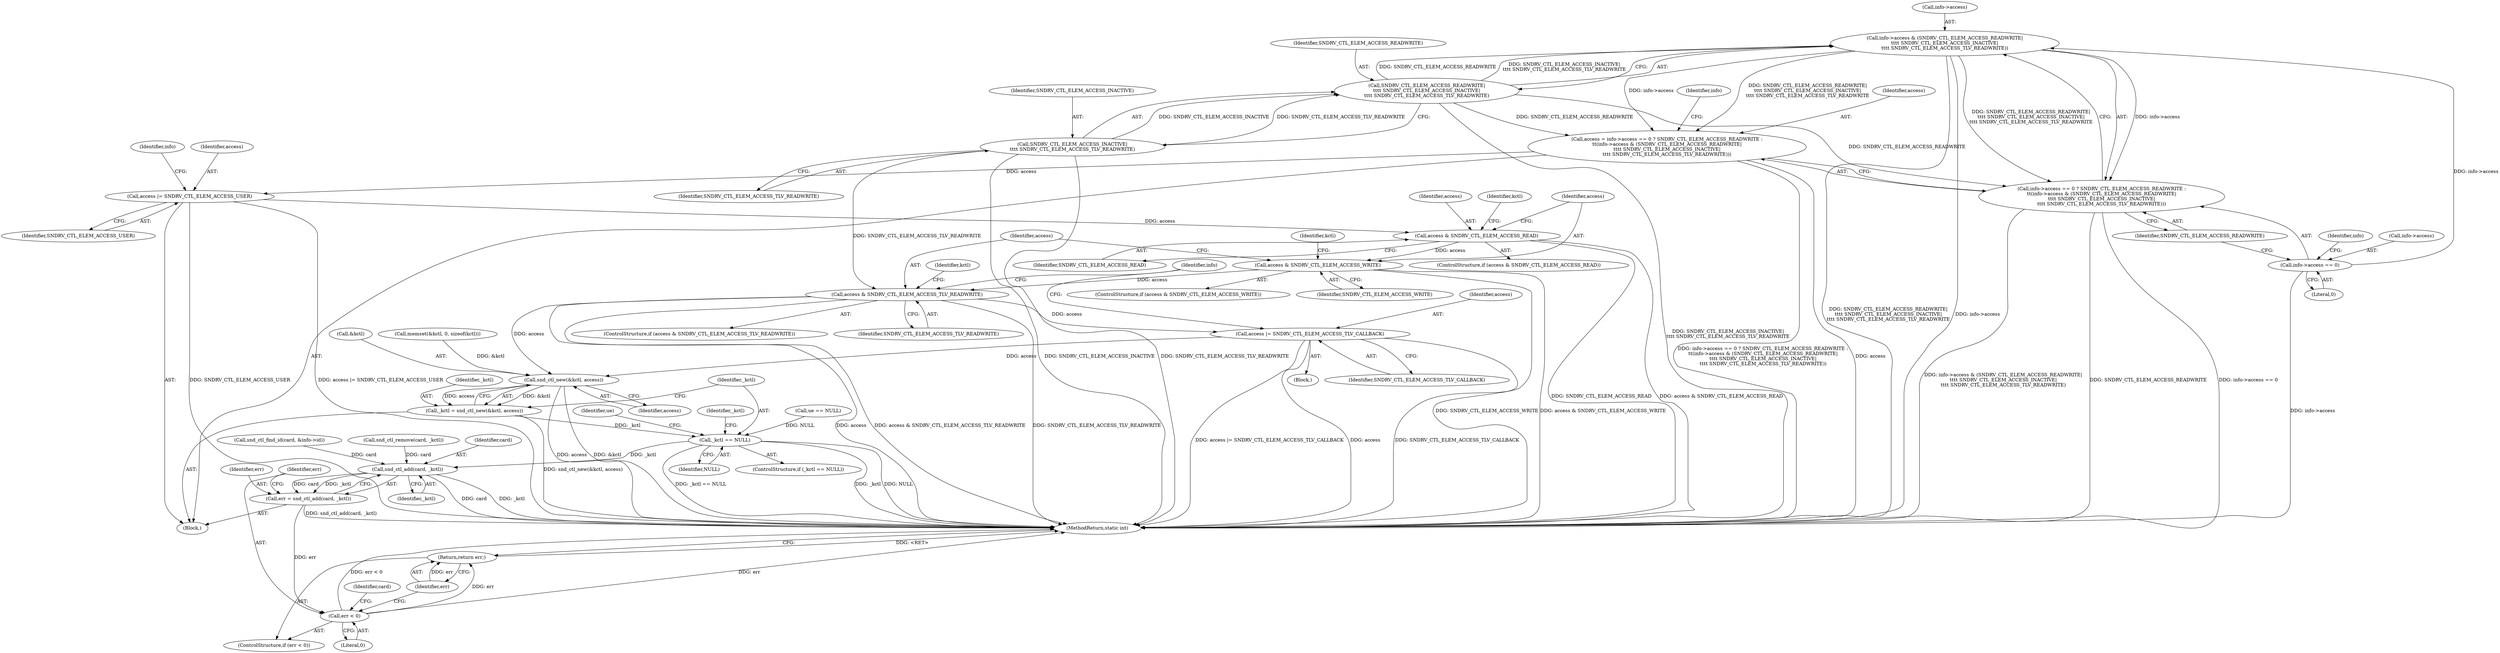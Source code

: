 digraph "0_linux_07f4d9d74a04aa7c72c5dae0ef97565f28f17b92@pointer" {
"1000148" [label="(Call,info->access & (SNDRV_CTL_ELEM_ACCESS_READWRITE|\n\t\t\t\t SNDRV_CTL_ELEM_ACCESS_INACTIVE|\n\t\t\t\t SNDRV_CTL_ELEM_ACCESS_TLV_READWRITE))"];
"1000142" [label="(Call,info->access == 0)"];
"1000152" [label="(Call,SNDRV_CTL_ELEM_ACCESS_READWRITE|\n\t\t\t\t SNDRV_CTL_ELEM_ACCESS_INACTIVE|\n\t\t\t\t SNDRV_CTL_ELEM_ACCESS_TLV_READWRITE)"];
"1000154" [label="(Call,SNDRV_CTL_ELEM_ACCESS_INACTIVE|\n\t\t\t\t SNDRV_CTL_ELEM_ACCESS_TLV_READWRITE)"];
"1000139" [label="(Call,access = info->access == 0 ? SNDRV_CTL_ELEM_ACCESS_READWRITE :\n\t\t(info->access & (SNDRV_CTL_ELEM_ACCESS_READWRITE|\n\t\t\t\t SNDRV_CTL_ELEM_ACCESS_INACTIVE|\n\t\t\t\t SNDRV_CTL_ELEM_ACCESS_TLV_READWRITE)))"];
"1000245" [label="(Call,access |= SNDRV_CTL_ELEM_ACCESS_USER)"];
"1000266" [label="(Call,access & SNDRV_CTL_ELEM_ACCESS_READ)"];
"1000275" [label="(Call,access & SNDRV_CTL_ELEM_ACCESS_WRITE)"];
"1000284" [label="(Call,access & SNDRV_CTL_ELEM_ACCESS_TLV_READWRITE)"];
"1000295" [label="(Call,access |= SNDRV_CTL_ELEM_ACCESS_TLV_CALLBACK)"];
"1000476" [label="(Call,snd_ctl_new(&kctl, access))"];
"1000474" [label="(Call,_kctl = snd_ctl_new(&kctl, access))"];
"1000481" [label="(Call,_kctl == NULL)"];
"1000521" [label="(Call,snd_ctl_add(card, _kctl))"];
"1000519" [label="(Call,err = snd_ctl_add(card, _kctl))"];
"1000525" [label="(Call,err < 0)"];
"1000528" [label="(Return,return err;)"];
"1000141" [label="(Call,info->access == 0 ? SNDRV_CTL_ELEM_ACCESS_READWRITE :\n\t\t(info->access & (SNDRV_CTL_ELEM_ACCESS_READWRITE|\n\t\t\t\t SNDRV_CTL_ELEM_ACCESS_INACTIVE|\n\t\t\t\t SNDRV_CTL_ELEM_ACCESS_TLV_READWRITE)))"];
"1000528" [label="(Return,return err;)"];
"1000150" [label="(Identifier,info)"];
"1000296" [label="(Identifier,access)"];
"1000525" [label="(Call,err < 0)"];
"1000155" [label="(Identifier,SNDRV_CTL_ELEM_ACCESS_INACTIVE)"];
"1000143" [label="(Call,info->access)"];
"1000154" [label="(Call,SNDRV_CTL_ELEM_ACCESS_INACTIVE|\n\t\t\t\t SNDRV_CTL_ELEM_ACCESS_TLV_READWRITE)"];
"1000141" [label="(Call,info->access == 0 ? SNDRV_CTL_ELEM_ACCESS_READWRITE :\n\t\t(info->access & (SNDRV_CTL_ELEM_ACCESS_READWRITE|\n\t\t\t\t SNDRV_CTL_ELEM_ACCESS_INACTIVE|\n\t\t\t\t SNDRV_CTL_ELEM_ACCESS_TLV_READWRITE)))"];
"1000142" [label="(Call,info->access == 0)"];
"1000475" [label="(Identifier,_kctl)"];
"1000295" [label="(Call,access |= SNDRV_CTL_ELEM_ACCESS_TLV_CALLBACK)"];
"1000524" [label="(ControlStructure,if (err < 0))"];
"1000266" [label="(Call,access & SNDRV_CTL_ELEM_ACCESS_READ)"];
"1000275" [label="(Call,access & SNDRV_CTL_ELEM_ACCESS_WRITE)"];
"1000529" [label="(Identifier,err)"];
"1000251" [label="(Identifier,info)"];
"1000160" [label="(Identifier,info)"];
"1000407" [label="(Call,ue == NULL)"];
"1000300" [label="(Identifier,info)"];
"1000479" [label="(Identifier,access)"];
"1000522" [label="(Identifier,card)"];
"1000521" [label="(Call,snd_ctl_add(card, _kctl))"];
"1000480" [label="(ControlStructure,if (_kctl == NULL))"];
"1000139" [label="(Call,access = info->access == 0 ? SNDRV_CTL_ELEM_ACCESS_READWRITE :\n\t\t(info->access & (SNDRV_CTL_ELEM_ACCESS_READWRITE|\n\t\t\t\t SNDRV_CTL_ELEM_ACCESS_INACTIVE|\n\t\t\t\t SNDRV_CTL_ELEM_ACCESS_TLV_READWRITE)))"];
"1000247" [label="(Identifier,SNDRV_CTL_ELEM_ACCESS_USER)"];
"1000523" [label="(Identifier,_kctl)"];
"1000140" [label="(Identifier,access)"];
"1000246" [label="(Identifier,access)"];
"1000267" [label="(Identifier,access)"];
"1000285" [label="(Identifier,access)"];
"1000153" [label="(Identifier,SNDRV_CTL_ELEM_ACCESS_READWRITE)"];
"1000487" [label="(Identifier,ue)"];
"1000476" [label="(Call,snd_ctl_new(&kctl, access))"];
"1000526" [label="(Identifier,err)"];
"1000276" [label="(Identifier,access)"];
"1000274" [label="(ControlStructure,if (access & SNDRV_CTL_ELEM_ACCESS_WRITE))"];
"1000280" [label="(Identifier,kctl)"];
"1000271" [label="(Identifier,kctl)"];
"1000483" [label="(Identifier,NULL)"];
"1000177" [label="(Call,snd_ctl_find_id(card, &info->id))"];
"1000474" [label="(Call,_kctl = snd_ctl_new(&kctl, access))"];
"1000527" [label="(Literal,0)"];
"1000245" [label="(Call,access |= SNDRV_CTL_ELEM_ACCESS_USER)"];
"1000519" [label="(Call,err = snd_ctl_add(card, _kctl))"];
"1000477" [label="(Call,&kctl)"];
"1000284" [label="(Call,access & SNDRV_CTL_ELEM_ACCESS_TLV_READWRITE)"];
"1000287" [label="(Block,)"];
"1000193" [label="(Call,snd_ctl_remove(card, _kctl))"];
"1000156" [label="(Identifier,SNDRV_CTL_ELEM_ACCESS_TLV_READWRITE)"];
"1000533" [label="(Identifier,card)"];
"1000104" [label="(Block,)"];
"1000147" [label="(Identifier,SNDRV_CTL_ELEM_ACCESS_READWRITE)"];
"1000277" [label="(Identifier,SNDRV_CTL_ELEM_ACCESS_WRITE)"];
"1000152" [label="(Call,SNDRV_CTL_ELEM_ACCESS_READWRITE|\n\t\t\t\t SNDRV_CTL_ELEM_ACCESS_INACTIVE|\n\t\t\t\t SNDRV_CTL_ELEM_ACCESS_TLV_READWRITE)"];
"1000265" [label="(ControlStructure,if (access & SNDRV_CTL_ELEM_ACCESS_READ))"];
"1000297" [label="(Identifier,SNDRV_CTL_ELEM_ACCESS_TLV_CALLBACK)"];
"1000520" [label="(Identifier,err)"];
"1000149" [label="(Call,info->access)"];
"1000546" [label="(MethodReturn,static int)"];
"1000291" [label="(Identifier,kctl)"];
"1000286" [label="(Identifier,SNDRV_CTL_ELEM_ACCESS_TLV_READWRITE)"];
"1000283" [label="(ControlStructure,if (access & SNDRV_CTL_ELEM_ACCESS_TLV_READWRITE))"];
"1000481" [label="(Call,_kctl == NULL)"];
"1000146" [label="(Literal,0)"];
"1000482" [label="(Identifier,_kctl)"];
"1000148" [label="(Call,info->access & (SNDRV_CTL_ELEM_ACCESS_READWRITE|\n\t\t\t\t SNDRV_CTL_ELEM_ACCESS_INACTIVE|\n\t\t\t\t SNDRV_CTL_ELEM_ACCESS_TLV_READWRITE))"];
"1000268" [label="(Identifier,SNDRV_CTL_ELEM_ACCESS_READ)"];
"1000496" [label="(Identifier,_kctl)"];
"1000164" [label="(Call,memset(&kctl, 0, sizeof(kctl)))"];
"1000148" -> "1000141"  [label="AST: "];
"1000148" -> "1000152"  [label="CFG: "];
"1000149" -> "1000148"  [label="AST: "];
"1000152" -> "1000148"  [label="AST: "];
"1000141" -> "1000148"  [label="CFG: "];
"1000148" -> "1000546"  [label="DDG: SNDRV_CTL_ELEM_ACCESS_READWRITE|\n\t\t\t\t SNDRV_CTL_ELEM_ACCESS_INACTIVE|\n\t\t\t\t SNDRV_CTL_ELEM_ACCESS_TLV_READWRITE"];
"1000148" -> "1000546"  [label="DDG: info->access"];
"1000148" -> "1000139"  [label="DDG: info->access"];
"1000148" -> "1000139"  [label="DDG: SNDRV_CTL_ELEM_ACCESS_READWRITE|\n\t\t\t\t SNDRV_CTL_ELEM_ACCESS_INACTIVE|\n\t\t\t\t SNDRV_CTL_ELEM_ACCESS_TLV_READWRITE"];
"1000148" -> "1000141"  [label="DDG: info->access"];
"1000148" -> "1000141"  [label="DDG: SNDRV_CTL_ELEM_ACCESS_READWRITE|\n\t\t\t\t SNDRV_CTL_ELEM_ACCESS_INACTIVE|\n\t\t\t\t SNDRV_CTL_ELEM_ACCESS_TLV_READWRITE"];
"1000142" -> "1000148"  [label="DDG: info->access"];
"1000152" -> "1000148"  [label="DDG: SNDRV_CTL_ELEM_ACCESS_READWRITE"];
"1000152" -> "1000148"  [label="DDG: SNDRV_CTL_ELEM_ACCESS_INACTIVE|\n\t\t\t\t SNDRV_CTL_ELEM_ACCESS_TLV_READWRITE"];
"1000142" -> "1000141"  [label="AST: "];
"1000142" -> "1000146"  [label="CFG: "];
"1000143" -> "1000142"  [label="AST: "];
"1000146" -> "1000142"  [label="AST: "];
"1000147" -> "1000142"  [label="CFG: "];
"1000150" -> "1000142"  [label="CFG: "];
"1000142" -> "1000546"  [label="DDG: info->access"];
"1000152" -> "1000154"  [label="CFG: "];
"1000153" -> "1000152"  [label="AST: "];
"1000154" -> "1000152"  [label="AST: "];
"1000152" -> "1000546"  [label="DDG: SNDRV_CTL_ELEM_ACCESS_INACTIVE|\n\t\t\t\t SNDRV_CTL_ELEM_ACCESS_TLV_READWRITE"];
"1000152" -> "1000139"  [label="DDG: SNDRV_CTL_ELEM_ACCESS_READWRITE"];
"1000152" -> "1000141"  [label="DDG: SNDRV_CTL_ELEM_ACCESS_READWRITE"];
"1000154" -> "1000152"  [label="DDG: SNDRV_CTL_ELEM_ACCESS_INACTIVE"];
"1000154" -> "1000152"  [label="DDG: SNDRV_CTL_ELEM_ACCESS_TLV_READWRITE"];
"1000154" -> "1000156"  [label="CFG: "];
"1000155" -> "1000154"  [label="AST: "];
"1000156" -> "1000154"  [label="AST: "];
"1000154" -> "1000546"  [label="DDG: SNDRV_CTL_ELEM_ACCESS_INACTIVE"];
"1000154" -> "1000546"  [label="DDG: SNDRV_CTL_ELEM_ACCESS_TLV_READWRITE"];
"1000154" -> "1000284"  [label="DDG: SNDRV_CTL_ELEM_ACCESS_TLV_READWRITE"];
"1000139" -> "1000104"  [label="AST: "];
"1000139" -> "1000141"  [label="CFG: "];
"1000140" -> "1000139"  [label="AST: "];
"1000141" -> "1000139"  [label="AST: "];
"1000160" -> "1000139"  [label="CFG: "];
"1000139" -> "1000546"  [label="DDG: info->access == 0 ? SNDRV_CTL_ELEM_ACCESS_READWRITE :\n\t\t(info->access & (SNDRV_CTL_ELEM_ACCESS_READWRITE|\n\t\t\t\t SNDRV_CTL_ELEM_ACCESS_INACTIVE|\n\t\t\t\t SNDRV_CTL_ELEM_ACCESS_TLV_READWRITE))"];
"1000139" -> "1000546"  [label="DDG: access"];
"1000139" -> "1000245"  [label="DDG: access"];
"1000245" -> "1000104"  [label="AST: "];
"1000245" -> "1000247"  [label="CFG: "];
"1000246" -> "1000245"  [label="AST: "];
"1000247" -> "1000245"  [label="AST: "];
"1000251" -> "1000245"  [label="CFG: "];
"1000245" -> "1000546"  [label="DDG: access |= SNDRV_CTL_ELEM_ACCESS_USER"];
"1000245" -> "1000546"  [label="DDG: SNDRV_CTL_ELEM_ACCESS_USER"];
"1000245" -> "1000266"  [label="DDG: access"];
"1000266" -> "1000265"  [label="AST: "];
"1000266" -> "1000268"  [label="CFG: "];
"1000267" -> "1000266"  [label="AST: "];
"1000268" -> "1000266"  [label="AST: "];
"1000271" -> "1000266"  [label="CFG: "];
"1000276" -> "1000266"  [label="CFG: "];
"1000266" -> "1000546"  [label="DDG: SNDRV_CTL_ELEM_ACCESS_READ"];
"1000266" -> "1000546"  [label="DDG: access & SNDRV_CTL_ELEM_ACCESS_READ"];
"1000266" -> "1000275"  [label="DDG: access"];
"1000275" -> "1000274"  [label="AST: "];
"1000275" -> "1000277"  [label="CFG: "];
"1000276" -> "1000275"  [label="AST: "];
"1000277" -> "1000275"  [label="AST: "];
"1000280" -> "1000275"  [label="CFG: "];
"1000285" -> "1000275"  [label="CFG: "];
"1000275" -> "1000546"  [label="DDG: access & SNDRV_CTL_ELEM_ACCESS_WRITE"];
"1000275" -> "1000546"  [label="DDG: SNDRV_CTL_ELEM_ACCESS_WRITE"];
"1000275" -> "1000284"  [label="DDG: access"];
"1000284" -> "1000283"  [label="AST: "];
"1000284" -> "1000286"  [label="CFG: "];
"1000285" -> "1000284"  [label="AST: "];
"1000286" -> "1000284"  [label="AST: "];
"1000291" -> "1000284"  [label="CFG: "];
"1000300" -> "1000284"  [label="CFG: "];
"1000284" -> "1000546"  [label="DDG: SNDRV_CTL_ELEM_ACCESS_TLV_READWRITE"];
"1000284" -> "1000546"  [label="DDG: access"];
"1000284" -> "1000546"  [label="DDG: access & SNDRV_CTL_ELEM_ACCESS_TLV_READWRITE"];
"1000284" -> "1000295"  [label="DDG: access"];
"1000284" -> "1000476"  [label="DDG: access"];
"1000295" -> "1000287"  [label="AST: "];
"1000295" -> "1000297"  [label="CFG: "];
"1000296" -> "1000295"  [label="AST: "];
"1000297" -> "1000295"  [label="AST: "];
"1000300" -> "1000295"  [label="CFG: "];
"1000295" -> "1000546"  [label="DDG: access"];
"1000295" -> "1000546"  [label="DDG: SNDRV_CTL_ELEM_ACCESS_TLV_CALLBACK"];
"1000295" -> "1000546"  [label="DDG: access |= SNDRV_CTL_ELEM_ACCESS_TLV_CALLBACK"];
"1000295" -> "1000476"  [label="DDG: access"];
"1000476" -> "1000474"  [label="AST: "];
"1000476" -> "1000479"  [label="CFG: "];
"1000477" -> "1000476"  [label="AST: "];
"1000479" -> "1000476"  [label="AST: "];
"1000474" -> "1000476"  [label="CFG: "];
"1000476" -> "1000546"  [label="DDG: access"];
"1000476" -> "1000546"  [label="DDG: &kctl"];
"1000476" -> "1000474"  [label="DDG: &kctl"];
"1000476" -> "1000474"  [label="DDG: access"];
"1000164" -> "1000476"  [label="DDG: &kctl"];
"1000474" -> "1000104"  [label="AST: "];
"1000475" -> "1000474"  [label="AST: "];
"1000482" -> "1000474"  [label="CFG: "];
"1000474" -> "1000546"  [label="DDG: snd_ctl_new(&kctl, access)"];
"1000474" -> "1000481"  [label="DDG: _kctl"];
"1000481" -> "1000480"  [label="AST: "];
"1000481" -> "1000483"  [label="CFG: "];
"1000482" -> "1000481"  [label="AST: "];
"1000483" -> "1000481"  [label="AST: "];
"1000487" -> "1000481"  [label="CFG: "];
"1000496" -> "1000481"  [label="CFG: "];
"1000481" -> "1000546"  [label="DDG: NULL"];
"1000481" -> "1000546"  [label="DDG: _kctl == NULL"];
"1000481" -> "1000546"  [label="DDG: _kctl"];
"1000407" -> "1000481"  [label="DDG: NULL"];
"1000481" -> "1000521"  [label="DDG: _kctl"];
"1000521" -> "1000519"  [label="AST: "];
"1000521" -> "1000523"  [label="CFG: "];
"1000522" -> "1000521"  [label="AST: "];
"1000523" -> "1000521"  [label="AST: "];
"1000519" -> "1000521"  [label="CFG: "];
"1000521" -> "1000546"  [label="DDG: card"];
"1000521" -> "1000546"  [label="DDG: _kctl"];
"1000521" -> "1000519"  [label="DDG: card"];
"1000521" -> "1000519"  [label="DDG: _kctl"];
"1000177" -> "1000521"  [label="DDG: card"];
"1000193" -> "1000521"  [label="DDG: card"];
"1000519" -> "1000104"  [label="AST: "];
"1000520" -> "1000519"  [label="AST: "];
"1000526" -> "1000519"  [label="CFG: "];
"1000519" -> "1000546"  [label="DDG: snd_ctl_add(card, _kctl)"];
"1000519" -> "1000525"  [label="DDG: err"];
"1000525" -> "1000524"  [label="AST: "];
"1000525" -> "1000527"  [label="CFG: "];
"1000526" -> "1000525"  [label="AST: "];
"1000527" -> "1000525"  [label="AST: "];
"1000529" -> "1000525"  [label="CFG: "];
"1000533" -> "1000525"  [label="CFG: "];
"1000525" -> "1000546"  [label="DDG: err < 0"];
"1000525" -> "1000546"  [label="DDG: err"];
"1000525" -> "1000528"  [label="DDG: err"];
"1000528" -> "1000524"  [label="AST: "];
"1000528" -> "1000529"  [label="CFG: "];
"1000529" -> "1000528"  [label="AST: "];
"1000546" -> "1000528"  [label="CFG: "];
"1000528" -> "1000546"  [label="DDG: <RET>"];
"1000529" -> "1000528"  [label="DDG: err"];
"1000141" -> "1000147"  [label="CFG: "];
"1000147" -> "1000141"  [label="AST: "];
"1000141" -> "1000546"  [label="DDG: info->access == 0"];
"1000141" -> "1000546"  [label="DDG: info->access & (SNDRV_CTL_ELEM_ACCESS_READWRITE|\n\t\t\t\t SNDRV_CTL_ELEM_ACCESS_INACTIVE|\n\t\t\t\t SNDRV_CTL_ELEM_ACCESS_TLV_READWRITE)"];
"1000141" -> "1000546"  [label="DDG: SNDRV_CTL_ELEM_ACCESS_READWRITE"];
}
